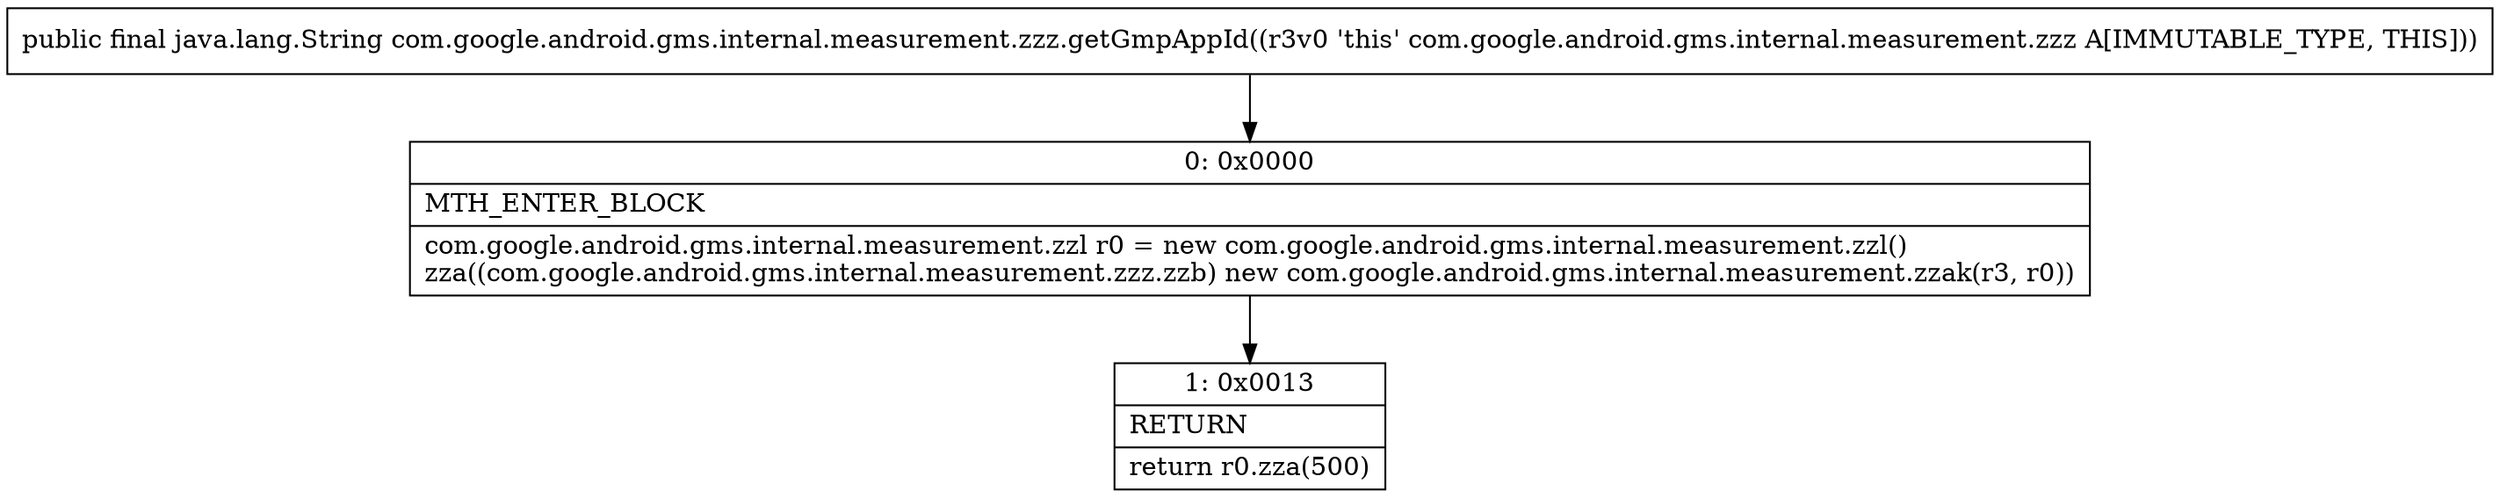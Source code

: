 digraph "CFG forcom.google.android.gms.internal.measurement.zzz.getGmpAppId()Ljava\/lang\/String;" {
Node_0 [shape=record,label="{0\:\ 0x0000|MTH_ENTER_BLOCK\l|com.google.android.gms.internal.measurement.zzl r0 = new com.google.android.gms.internal.measurement.zzl()\lzza((com.google.android.gms.internal.measurement.zzz.zzb) new com.google.android.gms.internal.measurement.zzak(r3, r0))\l}"];
Node_1 [shape=record,label="{1\:\ 0x0013|RETURN\l|return r0.zza(500)\l}"];
MethodNode[shape=record,label="{public final java.lang.String com.google.android.gms.internal.measurement.zzz.getGmpAppId((r3v0 'this' com.google.android.gms.internal.measurement.zzz A[IMMUTABLE_TYPE, THIS])) }"];
MethodNode -> Node_0;
Node_0 -> Node_1;
}

